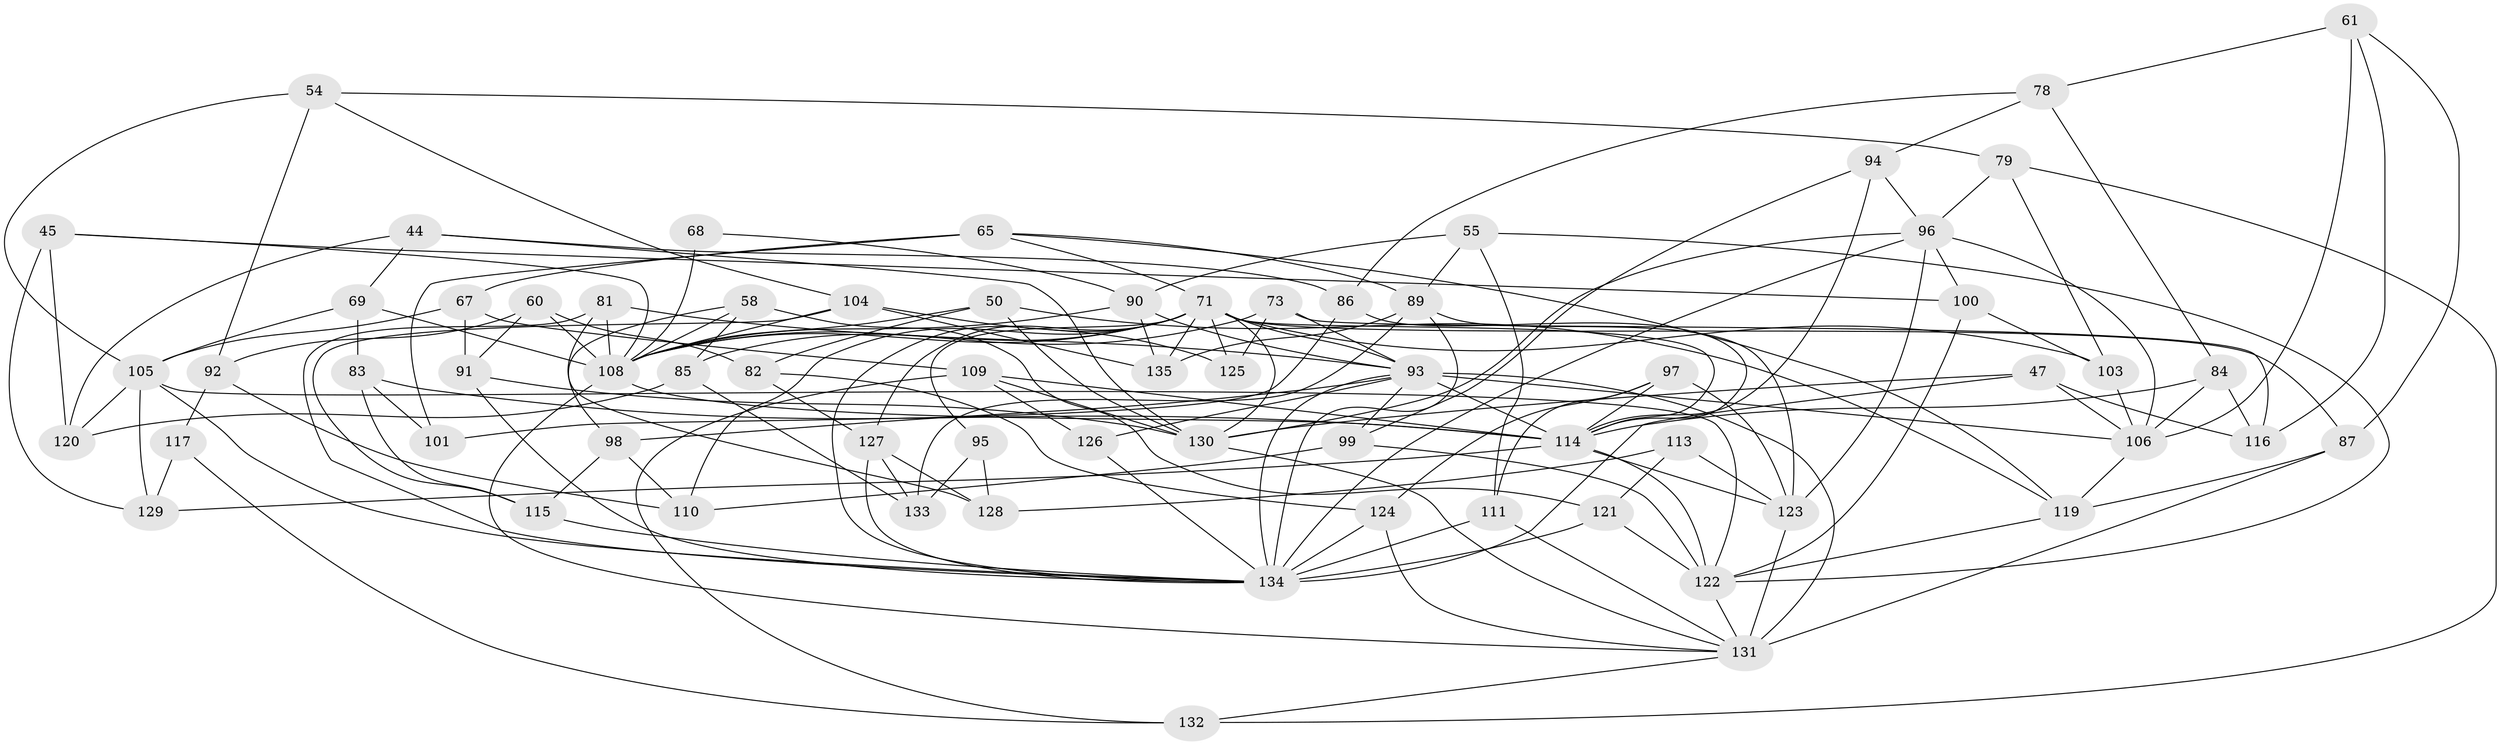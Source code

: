 // original degree distribution, {4: 1.0}
// Generated by graph-tools (version 1.1) at 2025/57/03/09/25 04:57:49]
// undirected, 67 vertices, 168 edges
graph export_dot {
graph [start="1"]
  node [color=gray90,style=filled];
  44;
  45;
  47;
  50;
  54;
  55;
  58;
  60;
  61;
  65 [super="+34"];
  67;
  68;
  69;
  71 [super="+48+33+64"];
  73;
  78;
  79;
  81;
  82;
  83;
  84;
  85;
  86;
  87 [super="+38"];
  89 [super="+31"];
  90 [super="+70"];
  91;
  92;
  93 [super="+56+74"];
  94 [super="+20"];
  95;
  96 [super="+23+28+53"];
  97;
  98;
  99;
  100;
  101;
  103;
  104 [super="+77"];
  105 [super="+6+62"];
  106 [super="+11+52"];
  108 [super="+43+59"];
  109 [super="+16"];
  110;
  111;
  113;
  114 [super="+18+37+80+112"];
  115;
  116;
  117;
  119 [super="+63"];
  120;
  121 [super="+51+118"];
  122 [super="+66"];
  123 [super="+75+76"];
  124;
  125;
  126;
  127 [super="+35"];
  128;
  129 [super="+57"];
  130 [super="+12+17"];
  131 [super="+88"];
  132;
  133;
  134 [super="+107+49"];
  135;
  44 -- 86;
  44 -- 69;
  44 -- 120;
  44 -- 130;
  45 -- 120;
  45 -- 100;
  45 -- 129;
  45 -- 108;
  47 -- 116;
  47 -- 106;
  47 -- 130;
  47 -- 134;
  50 -- 82;
  50 -- 130;
  50 -- 119;
  50 -- 108;
  54 -- 92;
  54 -- 104;
  54 -- 105;
  54 -- 79;
  55 -- 89;
  55 -- 111;
  55 -- 90;
  55 -- 122;
  58 -- 85;
  58 -- 98;
  58 -- 108;
  58 -- 121;
  60 -- 82;
  60 -- 91;
  60 -- 92;
  60 -- 108;
  61 -- 78;
  61 -- 116;
  61 -- 87;
  61 -- 106;
  65 -- 101 [weight=2];
  65 -- 67;
  65 -- 119;
  65 -- 71;
  65 -- 89;
  67 -- 91;
  67 -- 109;
  67 -- 105;
  68 -- 90;
  68 -- 108 [weight=3];
  69 -- 83;
  69 -- 108;
  69 -- 105;
  71 -- 95 [weight=2];
  71 -- 127 [weight=2];
  71 -- 130;
  71 -- 125;
  71 -- 108 [weight=3];
  71 -- 134 [weight=2];
  71 -- 103;
  71 -- 110;
  71 -- 114 [weight=2];
  71 -- 87;
  71 -- 135;
  71 -- 85;
  71 -- 93 [weight=3];
  73 -- 116;
  73 -- 125;
  73 -- 108;
  73 -- 93;
  78 -- 94;
  78 -- 86;
  78 -- 84;
  79 -- 132;
  79 -- 96;
  79 -- 103;
  81 -- 128;
  81 -- 108;
  81 -- 93;
  81 -- 134;
  82 -- 124;
  82 -- 127;
  83 -- 115;
  83 -- 101;
  83 -- 114;
  84 -- 106;
  84 -- 116;
  84 -- 114;
  85 -- 120;
  85 -- 133;
  86 -- 101;
  86 -- 114;
  87 -- 119 [weight=2];
  87 -- 131 [weight=2];
  89 -- 123;
  89 -- 134;
  89 -- 133;
  89 -- 135;
  90 -- 135;
  90 -- 93 [weight=2];
  90 -- 108;
  91 -- 130;
  91 -- 134;
  92 -- 117;
  92 -- 110;
  93 -- 98;
  93 -- 99;
  93 -- 126;
  93 -- 106;
  93 -- 131 [weight=3];
  93 -- 134;
  93 -- 114;
  94 -- 114 [weight=3];
  94 -- 99;
  94 -- 96;
  95 -- 133;
  95 -- 128;
  96 -- 123 [weight=2];
  96 -- 106 [weight=2];
  96 -- 100;
  96 -- 134 [weight=2];
  96 -- 130;
  97 -- 111;
  97 -- 124;
  97 -- 123;
  97 -- 114;
  98 -- 115;
  98 -- 110;
  99 -- 110;
  99 -- 122;
  100 -- 103;
  100 -- 122;
  103 -- 106;
  104 -- 135;
  104 -- 125 [weight=2];
  104 -- 115;
  104 -- 108;
  105 -- 129 [weight=2];
  105 -- 120;
  105 -- 134;
  105 -- 122;
  106 -- 119;
  108 -- 114 [weight=3];
  108 -- 131 [weight=2];
  109 -- 126 [weight=2];
  109 -- 132;
  109 -- 130;
  109 -- 114;
  111 -- 131;
  111 -- 134;
  113 -- 128;
  113 -- 123;
  113 -- 121 [weight=2];
  114 -- 122 [weight=2];
  114 -- 129;
  114 -- 123;
  115 -- 134;
  117 -- 132;
  117 -- 129 [weight=2];
  119 -- 122;
  121 -- 122 [weight=2];
  121 -- 134 [weight=3];
  122 -- 131;
  123 -- 131 [weight=2];
  124 -- 134;
  124 -- 131;
  126 -- 134;
  127 -- 128;
  127 -- 133;
  127 -- 134;
  130 -- 131;
  131 -- 132;
}
